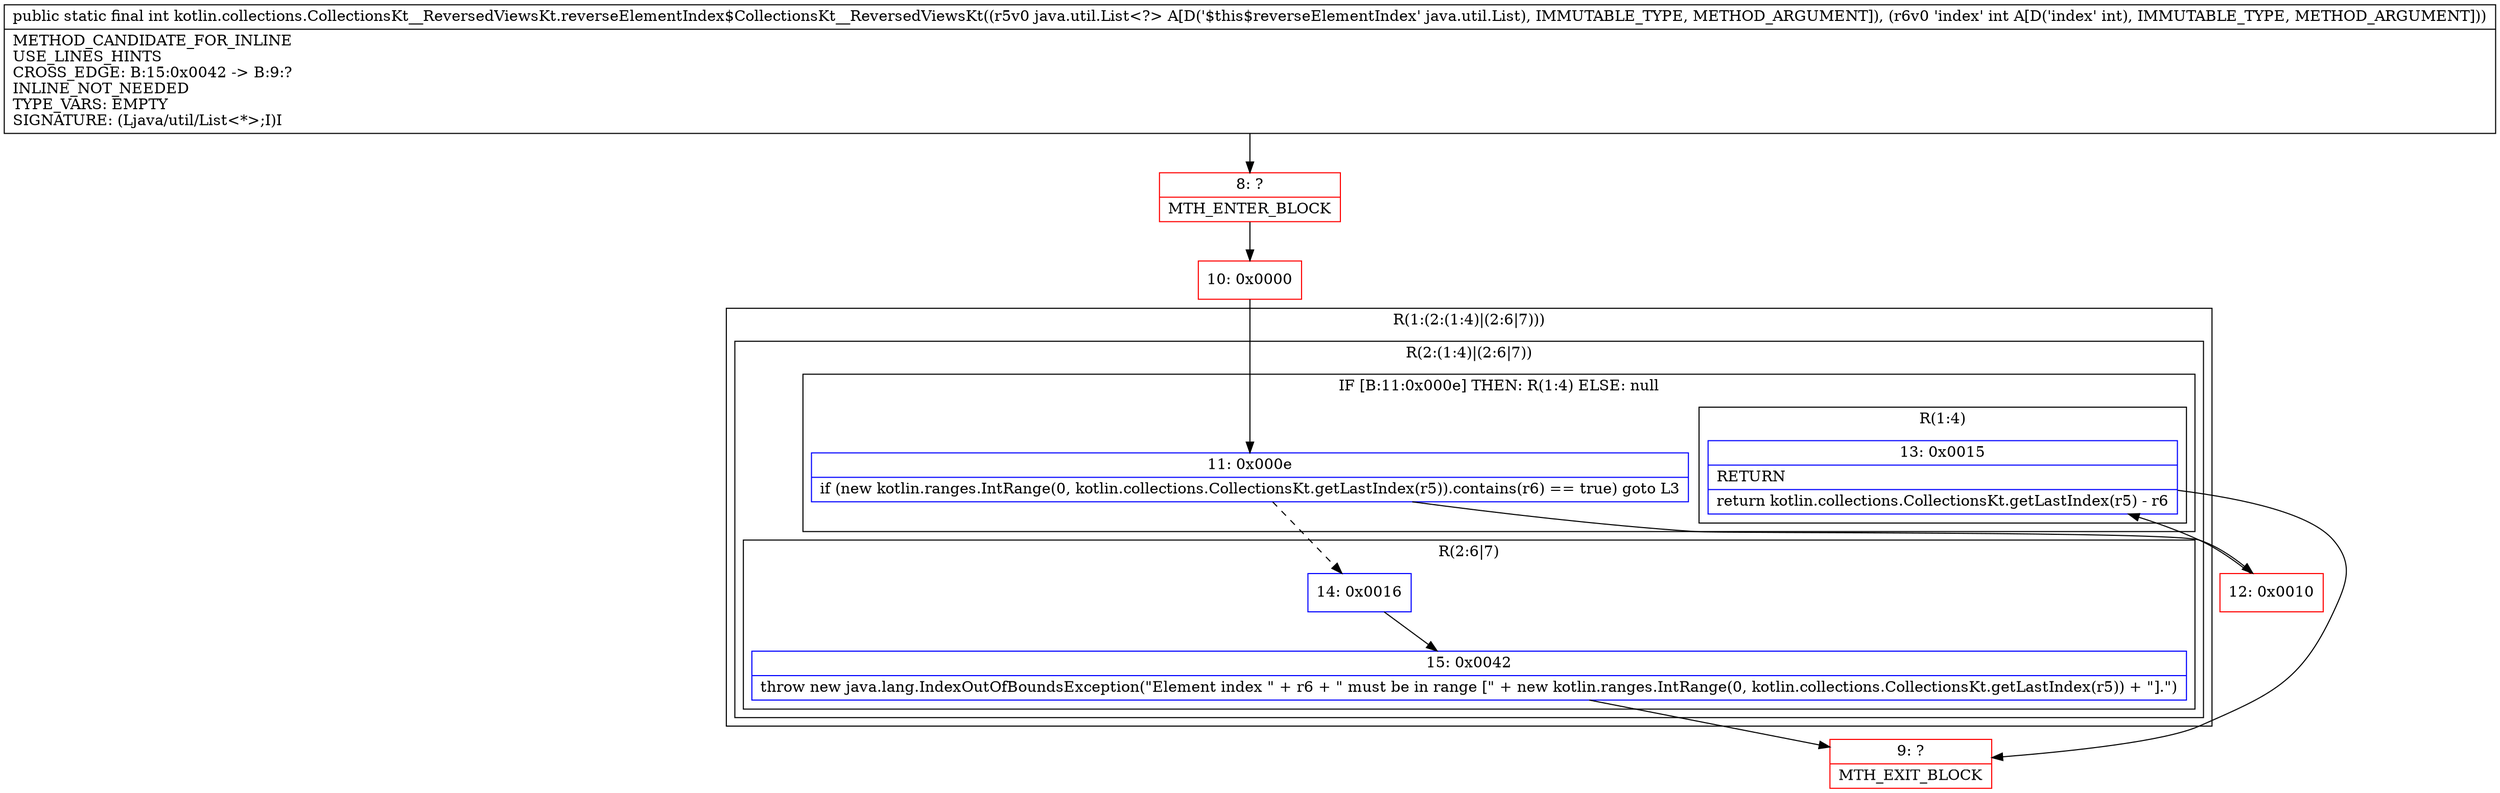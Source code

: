 digraph "CFG forkotlin.collections.CollectionsKt__ReversedViewsKt.reverseElementIndex$CollectionsKt__ReversedViewsKt(Ljava\/util\/List;I)I" {
subgraph cluster_Region_1599036544 {
label = "R(1:(2:(1:4)|(2:6|7)))";
node [shape=record,color=blue];
subgraph cluster_Region_931827965 {
label = "R(2:(1:4)|(2:6|7))";
node [shape=record,color=blue];
subgraph cluster_IfRegion_1594081401 {
label = "IF [B:11:0x000e] THEN: R(1:4) ELSE: null";
node [shape=record,color=blue];
Node_11 [shape=record,label="{11\:\ 0x000e|if (new kotlin.ranges.IntRange(0, kotlin.collections.CollectionsKt.getLastIndex(r5)).contains(r6) == true) goto L3\l}"];
subgraph cluster_Region_107988333 {
label = "R(1:4)";
node [shape=record,color=blue];
Node_13 [shape=record,label="{13\:\ 0x0015|RETURN\l|return kotlin.collections.CollectionsKt.getLastIndex(r5) \- r6\l}"];
}
}
subgraph cluster_Region_593572476 {
label = "R(2:6|7)";
node [shape=record,color=blue];
Node_14 [shape=record,label="{14\:\ 0x0016}"];
Node_15 [shape=record,label="{15\:\ 0x0042|throw new java.lang.IndexOutOfBoundsException(\"Element index \" + r6 + \" must be in range [\" + new kotlin.ranges.IntRange(0, kotlin.collections.CollectionsKt.getLastIndex(r5)) + \"].\")\l}"];
}
}
}
Node_8 [shape=record,color=red,label="{8\:\ ?|MTH_ENTER_BLOCK\l}"];
Node_10 [shape=record,color=red,label="{10\:\ 0x0000}"];
Node_12 [shape=record,color=red,label="{12\:\ 0x0010}"];
Node_9 [shape=record,color=red,label="{9\:\ ?|MTH_EXIT_BLOCK\l}"];
MethodNode[shape=record,label="{public static final int kotlin.collections.CollectionsKt__ReversedViewsKt.reverseElementIndex$CollectionsKt__ReversedViewsKt((r5v0 java.util.List\<?\> A[D('$this$reverseElementIndex' java.util.List), IMMUTABLE_TYPE, METHOD_ARGUMENT]), (r6v0 'index' int A[D('index' int), IMMUTABLE_TYPE, METHOD_ARGUMENT]))  | METHOD_CANDIDATE_FOR_INLINE\lUSE_LINES_HINTS\lCROSS_EDGE: B:15:0x0042 \-\> B:9:?\lINLINE_NOT_NEEDED\lTYPE_VARS: EMPTY\lSIGNATURE: (Ljava\/util\/List\<*\>;I)I\l}"];
MethodNode -> Node_8;Node_11 -> Node_12;
Node_11 -> Node_14[style=dashed];
Node_13 -> Node_9;
Node_14 -> Node_15;
Node_15 -> Node_9;
Node_8 -> Node_10;
Node_10 -> Node_11;
Node_12 -> Node_13;
}

